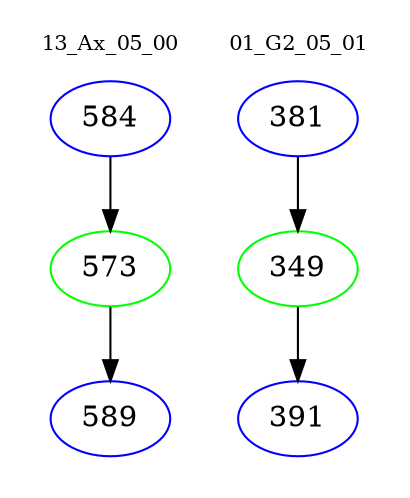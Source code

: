 digraph{
subgraph cluster_0 {
color = white
label = "13_Ax_05_00";
fontsize=10;
T0_584 [label="584", color="blue"]
T0_584 -> T0_573 [color="black"]
T0_573 [label="573", color="green"]
T0_573 -> T0_589 [color="black"]
T0_589 [label="589", color="blue"]
}
subgraph cluster_1 {
color = white
label = "01_G2_05_01";
fontsize=10;
T1_381 [label="381", color="blue"]
T1_381 -> T1_349 [color="black"]
T1_349 [label="349", color="green"]
T1_349 -> T1_391 [color="black"]
T1_391 [label="391", color="blue"]
}
}
